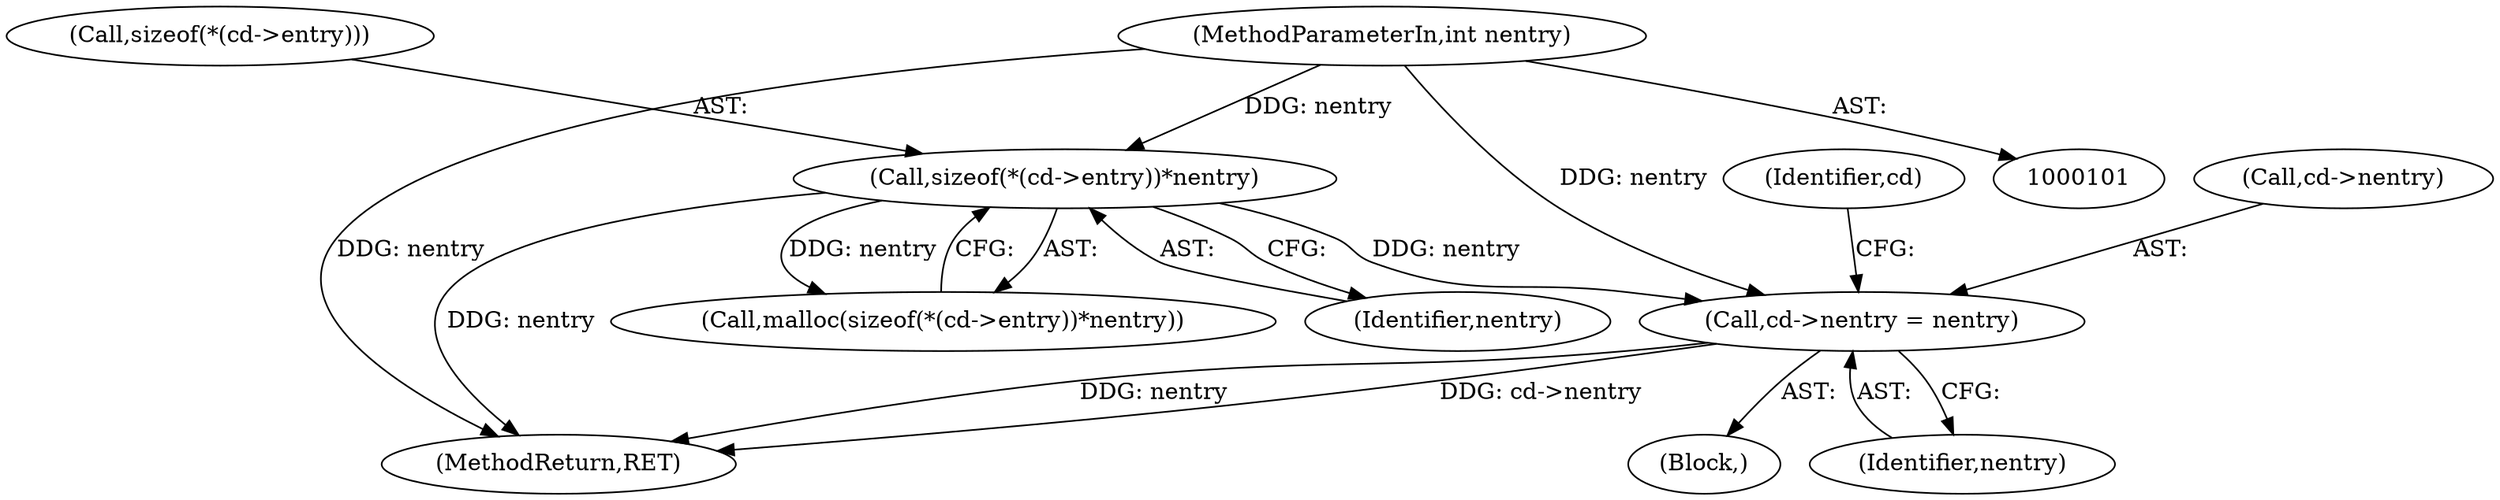 digraph "0_php_ef8fc4b53d92fbfcd8ef1abbd6f2f5fe2c4a11e5@pointer" {
"1000150" [label="(Call,cd->nentry = nentry)"];
"1000133" [label="(Call,sizeof(*(cd->entry))*nentry)"];
"1000102" [label="(MethodParameterIn,int nentry)"];
"1000133" [label="(Call,sizeof(*(cd->entry))*nentry)"];
"1000157" [label="(Identifier,cd)"];
"1000176" [label="(MethodReturn,RET)"];
"1000154" [label="(Identifier,nentry)"];
"1000134" [label="(Call,sizeof(*(cd->entry)))"];
"1000150" [label="(Call,cd->nentry = nentry)"];
"1000151" [label="(Call,cd->nentry)"];
"1000104" [label="(Block,)"];
"1000102" [label="(MethodParameterIn,int nentry)"];
"1000132" [label="(Call,malloc(sizeof(*(cd->entry))*nentry))"];
"1000139" [label="(Identifier,nentry)"];
"1000150" -> "1000104"  [label="AST: "];
"1000150" -> "1000154"  [label="CFG: "];
"1000151" -> "1000150"  [label="AST: "];
"1000154" -> "1000150"  [label="AST: "];
"1000157" -> "1000150"  [label="CFG: "];
"1000150" -> "1000176"  [label="DDG: nentry"];
"1000150" -> "1000176"  [label="DDG: cd->nentry"];
"1000133" -> "1000150"  [label="DDG: nentry"];
"1000102" -> "1000150"  [label="DDG: nentry"];
"1000133" -> "1000132"  [label="AST: "];
"1000133" -> "1000139"  [label="CFG: "];
"1000134" -> "1000133"  [label="AST: "];
"1000139" -> "1000133"  [label="AST: "];
"1000132" -> "1000133"  [label="CFG: "];
"1000133" -> "1000176"  [label="DDG: nentry"];
"1000133" -> "1000132"  [label="DDG: nentry"];
"1000102" -> "1000133"  [label="DDG: nentry"];
"1000102" -> "1000101"  [label="AST: "];
"1000102" -> "1000176"  [label="DDG: nentry"];
}

